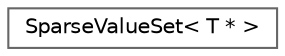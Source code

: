 digraph "类继承关系图"
{
 // LATEX_PDF_SIZE
  bgcolor="transparent";
  edge [fontname=Helvetica,fontsize=10,labelfontname=Helvetica,labelfontsize=10];
  node [fontname=Helvetica,fontsize=10,shape=box,height=0.2,width=0.4];
  rankdir="LR";
  Node0 [id="Node000000",label="SparseValueSet\< T * \>",height=0.2,width=0.4,color="grey40", fillcolor="white", style="filled",URL="$class_sparse_value_set_3_01_t_01_5_01_4.html",tooltip="Specialization for pointer types. The pointers are random and should not be dereferenced."];
}
